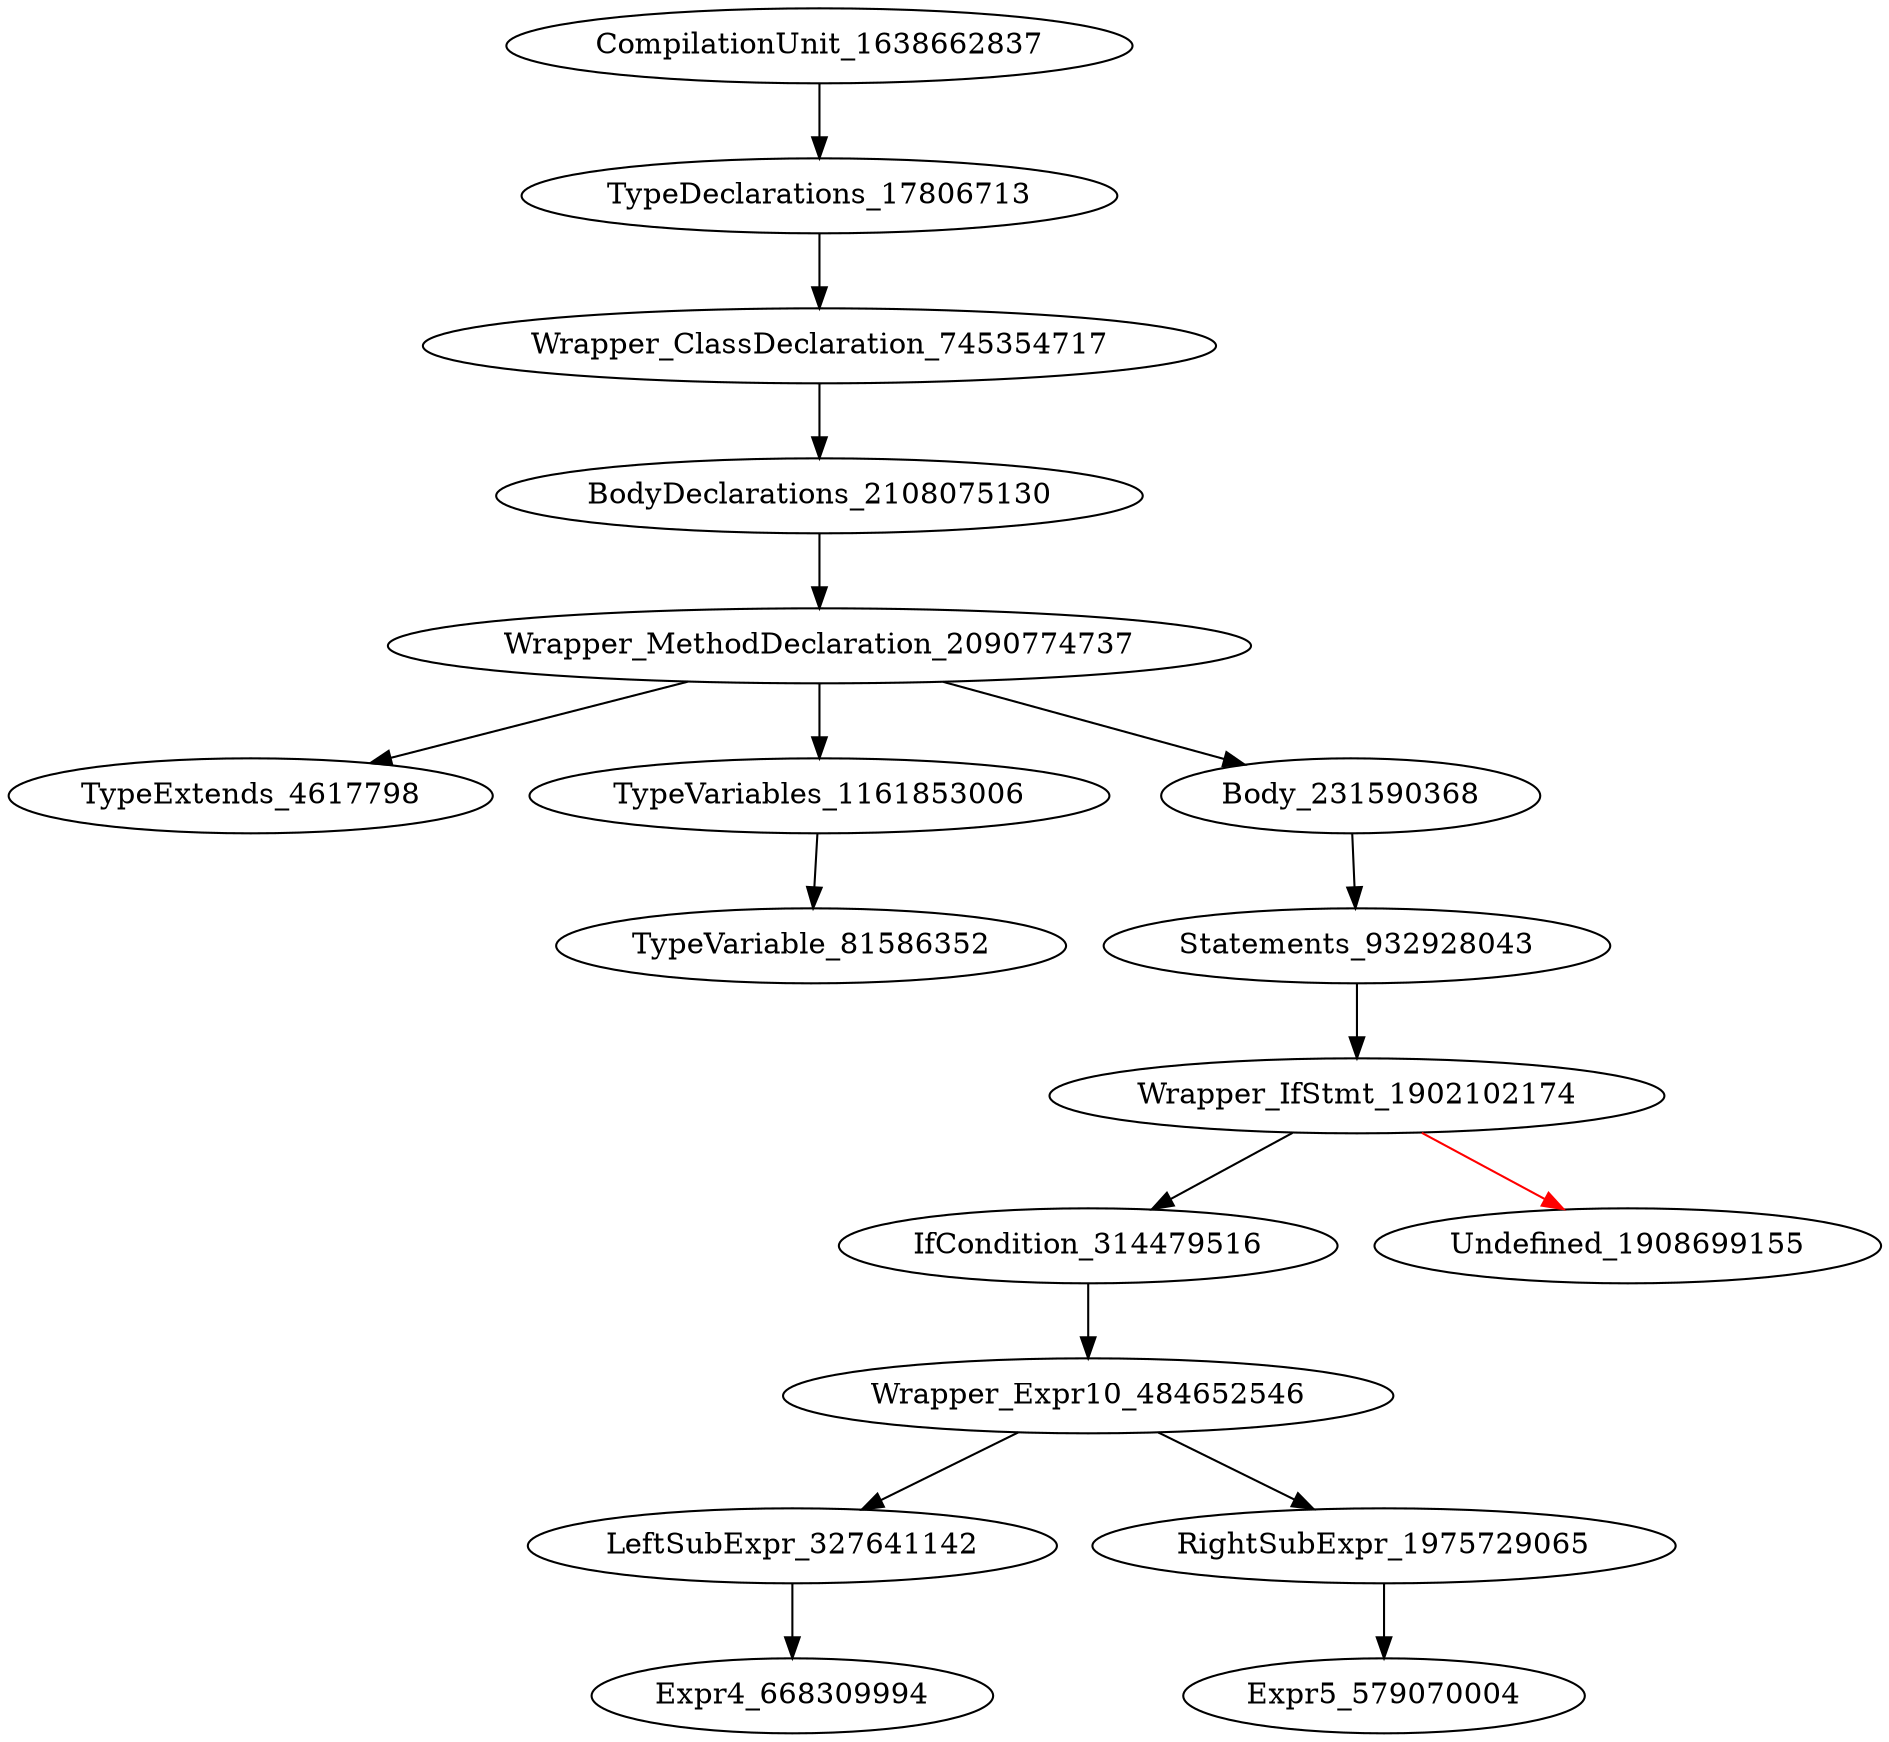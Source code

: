 digraph {
CompilationUnit_1638662837 -> TypeDeclarations_17806713
TypeDeclarations_17806713 -> Wrapper_ClassDeclaration_745354717
Wrapper_ClassDeclaration_745354717 -> BodyDeclarations_2108075130
BodyDeclarations_2108075130 -> Wrapper_MethodDeclaration_2090774737
Wrapper_MethodDeclaration_2090774737 -> TypeExtends_4617798
Wrapper_MethodDeclaration_2090774737 -> TypeVariables_1161853006
Wrapper_MethodDeclaration_2090774737 -> Body_231590368
TypeVariables_1161853006 -> TypeVariable_81586352
Body_231590368 -> Statements_932928043
Statements_932928043 -> Wrapper_IfStmt_1902102174
Wrapper_IfStmt_1902102174 -> IfCondition_314479516
Wrapper_IfStmt_1902102174 -> Undefined_1908699155 [color = red] 
IfCondition_314479516 -> Wrapper_Expr10_484652546
Wrapper_Expr10_484652546 -> LeftSubExpr_327641142
Wrapper_Expr10_484652546 -> RightSubExpr_1975729065
LeftSubExpr_327641142 -> Expr4_668309994
RightSubExpr_1975729065 -> Expr5_579070004
}